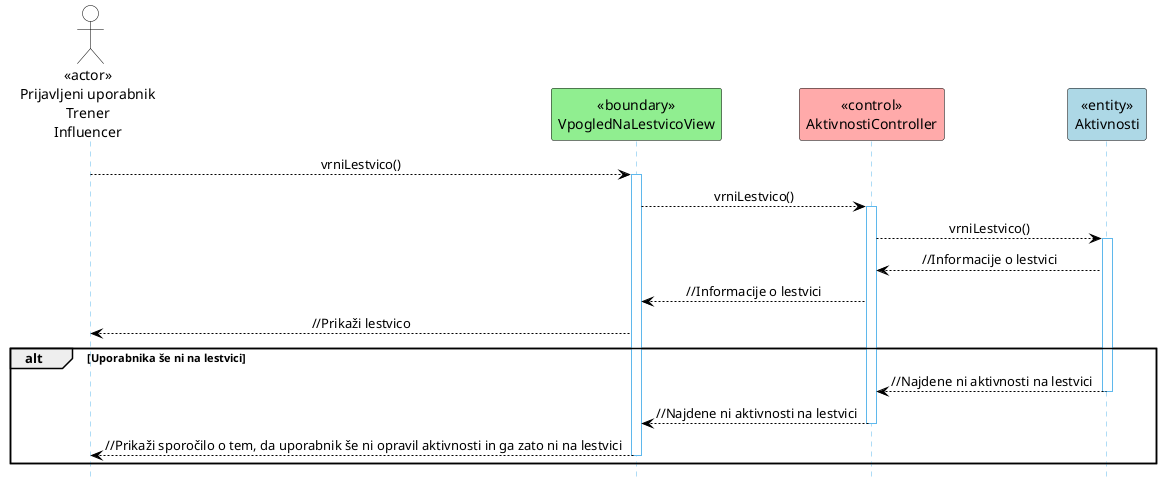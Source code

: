 @startuml
hide footbox

skinparam backgroundcolor transparent
skinparam defaultTextAlignment center
skinparam actorBorderColor black
skinparam actorBackgroundColor white
skinparam arrowColor black  
skinparam sequenceLifeLineBorderColor #5FB8EC
skinparam sequenceParticipantBorderColor #Black
skinparam sequenceParticipantBackgroundColor white

actor PrijavljeniUpor as "<<actor>>\nPrijavljeni uporabnik\nTrener\nInfluencer"
participant AnalizaTrenignovView as "<<boundary>>\nVpogledNaLestvicoView" #LightGreen
participant AktivnostiController as "<<control>>\nAktivnostiController" #FFAAAA
participant Aktivnost as "<<entity>>\nAktivnosti" #LightBlue

PrijavljeniUpor --> AnalizaTrenignovView: vrniLestvico()
activate AnalizaTrenignovView
AnalizaTrenignovView --> AktivnostiController: vrniLestvico()
activate AktivnostiController
AktivnostiController --> Aktivnost: vrniLestvico()
activate Aktivnost
Aktivnost --> AktivnostiController: //Informacije o lestvici
AktivnostiController --> AnalizaTrenignovView: //Informacije o lestvici
AnalizaTrenignovView --> PrijavljeniUpor: //Prikaži lestvico

alt Uporabnika še ni na lestvici

Aktivnost --> AktivnostiController: //Najdene ni aktivnosti na lestvici
deactivate Aktivnost
AktivnostiController --> AnalizaTrenignovView: //Najdene ni aktivnosti na lestvici
deactivate AktivnostiController
AnalizaTrenignovView --> PrijavljeniUpor: //Prikaži sporočilo o tem, da uporabnik še ni opravil aktivnosti in ga zato ni na lestvici
deactivate AnalizaTrenignovView

end
@enduml
